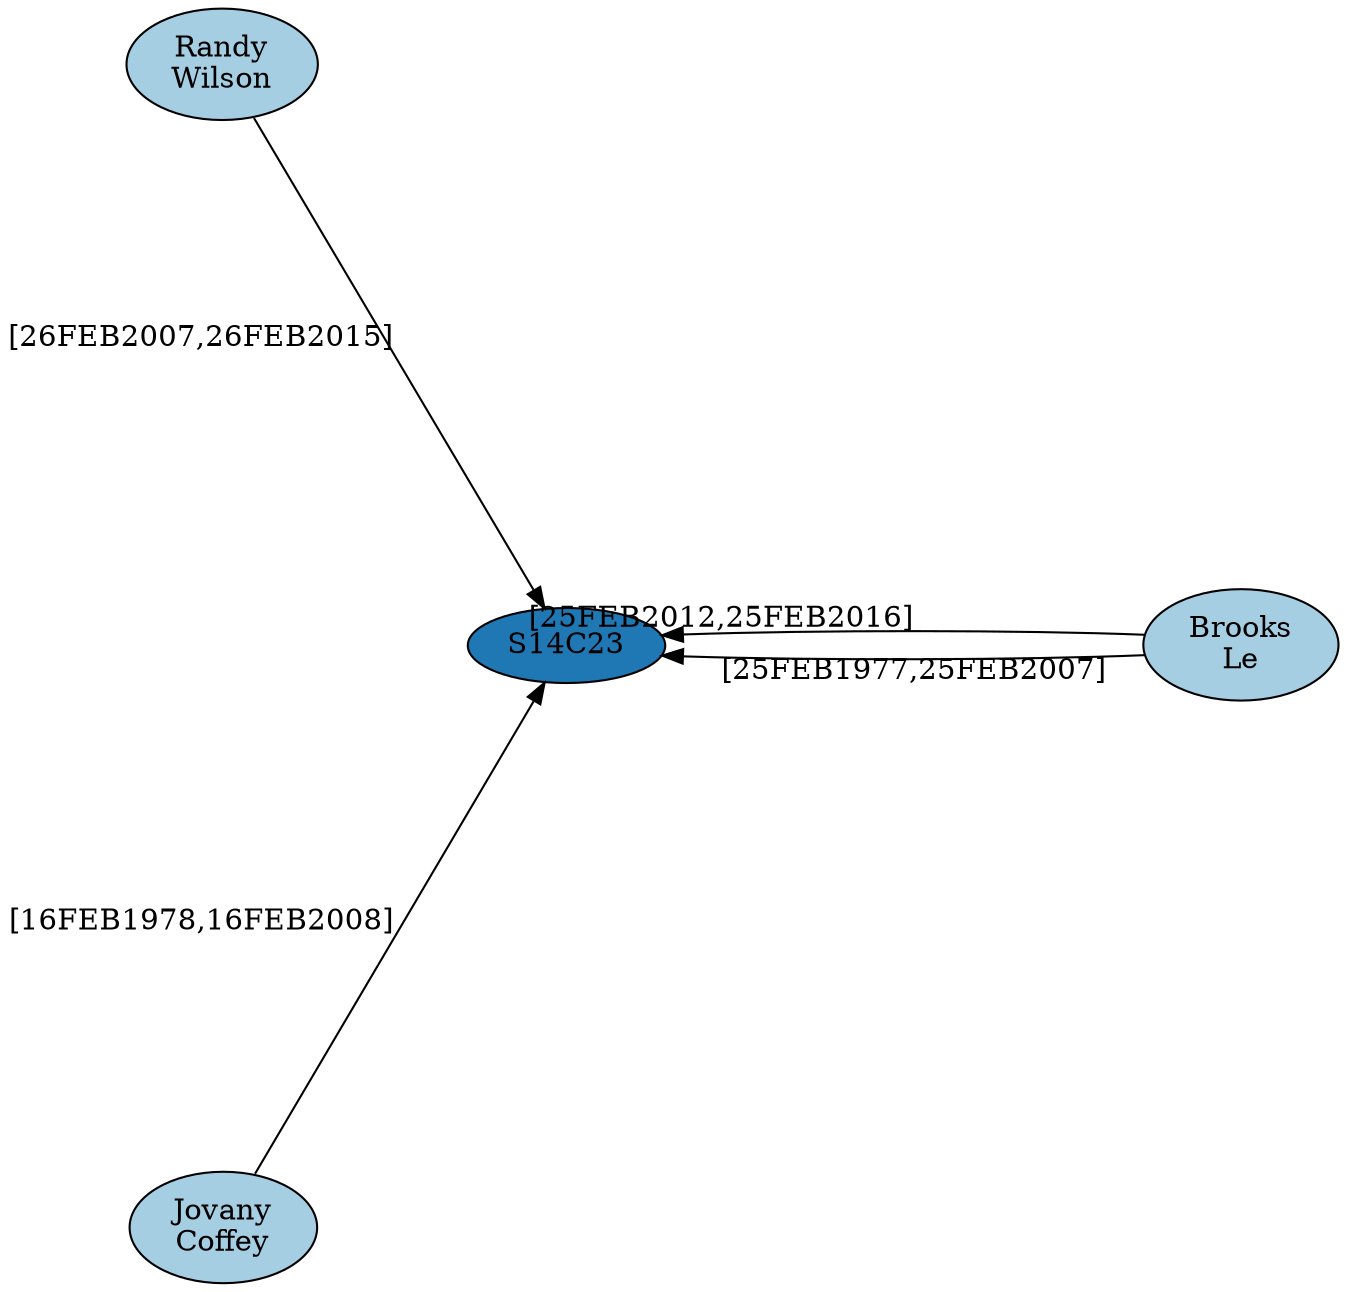 digraph G {
layout=sfdp
node[colorscheme=paired8, style=filled, color=black]
"I06219"[fillcolor= "1",label= "Brooks\nLe"]
"I36786"[fillcolor= "1",label= "Randy\nWilson"]
"I05722"[fillcolor= "1",label= "Jovany\nCoffey"]
"R03P01S14C23"[fillcolor= "2",label= "S14C23"]
"I05722" -> "R03P01S14C23"[label= "[16FEB1978,16FEB2008]"]
"I06219" -> "R03P01S14C23"[label= "[25FEB1977,25FEB2007]"]
"I06219" -> "R03P01S14C23"[label= "[25FEB2012,25FEB2016]"]
"I36786" -> "R03P01S14C23"[label= "[26FEB2007,26FEB2015]"]
}

